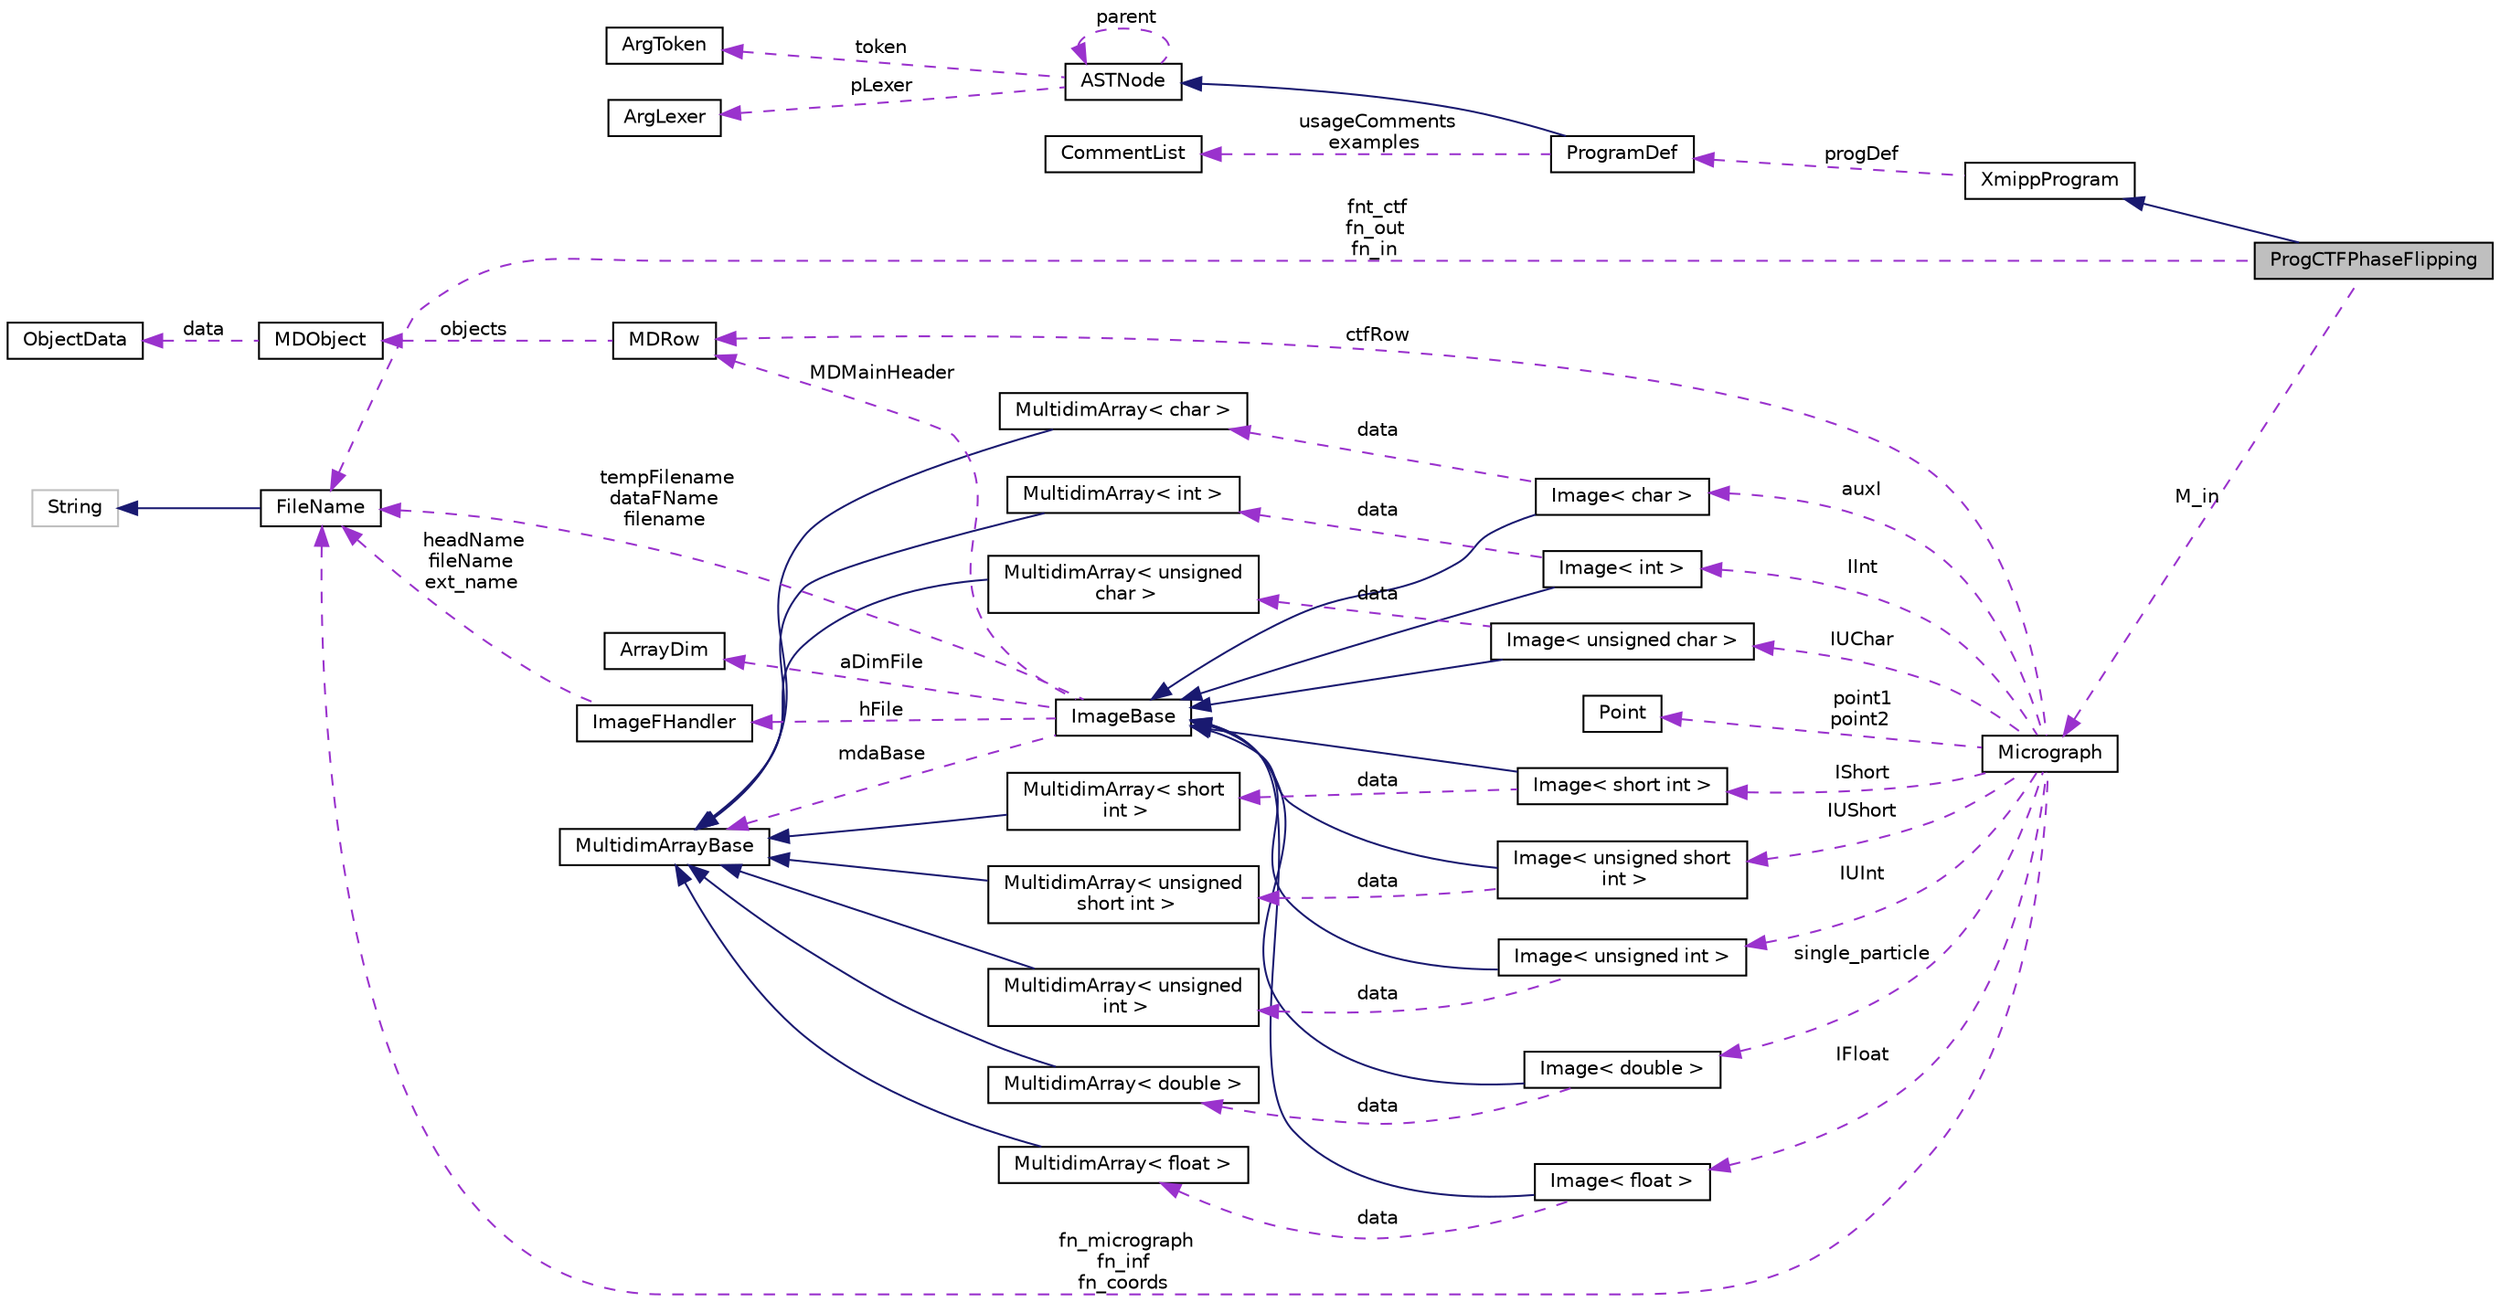 digraph "ProgCTFPhaseFlipping"
{
  edge [fontname="Helvetica",fontsize="10",labelfontname="Helvetica",labelfontsize="10"];
  node [fontname="Helvetica",fontsize="10",shape=record];
  rankdir="LR";
  Node2 [label="ProgCTFPhaseFlipping",height=0.2,width=0.4,color="black", fillcolor="grey75", style="filled", fontcolor="black"];
  Node3 -> Node2 [dir="back",color="midnightblue",fontsize="10",style="solid",fontname="Helvetica"];
  Node3 [label="XmippProgram",height=0.2,width=0.4,color="black", fillcolor="white", style="filled",URL="$classXmippProgram.html"];
  Node4 -> Node3 [dir="back",color="darkorchid3",fontsize="10",style="dashed",label=" progDef" ,fontname="Helvetica"];
  Node4 [label="ProgramDef",height=0.2,width=0.4,color="black", fillcolor="white", style="filled",URL="$classProgramDef.html"];
  Node5 -> Node4 [dir="back",color="midnightblue",fontsize="10",style="solid",fontname="Helvetica"];
  Node5 [label="ASTNode",height=0.2,width=0.4,color="black", fillcolor="white", style="filled",URL="$classASTNode.html"];
  Node6 -> Node5 [dir="back",color="darkorchid3",fontsize="10",style="dashed",label=" token" ,fontname="Helvetica"];
  Node6 [label="ArgToken",height=0.2,width=0.4,color="black", fillcolor="white", style="filled",URL="$classArgToken.html"];
  Node7 -> Node5 [dir="back",color="darkorchid3",fontsize="10",style="dashed",label=" pLexer" ,fontname="Helvetica"];
  Node7 [label="ArgLexer",height=0.2,width=0.4,color="black", fillcolor="white", style="filled",URL="$classArgLexer.html"];
  Node5 -> Node5 [dir="back",color="darkorchid3",fontsize="10",style="dashed",label=" parent" ,fontname="Helvetica"];
  Node8 -> Node4 [dir="back",color="darkorchid3",fontsize="10",style="dashed",label=" usageComments\nexamples" ,fontname="Helvetica"];
  Node8 [label="CommentList",height=0.2,width=0.4,color="black", fillcolor="white", style="filled",URL="$classCommentList.html"];
  Node9 -> Node2 [dir="back",color="darkorchid3",fontsize="10",style="dashed",label=" M_in" ,fontname="Helvetica"];
  Node9 [label="Micrograph",height=0.2,width=0.4,color="black", fillcolor="white", style="filled",URL="$classMicrograph.html"];
  Node10 -> Node9 [dir="back",color="darkorchid3",fontsize="10",style="dashed",label=" auxI" ,fontname="Helvetica"];
  Node10 [label="Image\< char \>",height=0.2,width=0.4,color="black", fillcolor="white", style="filled",URL="$classImage.html"];
  Node11 -> Node10 [dir="back",color="midnightblue",fontsize="10",style="solid",fontname="Helvetica"];
  Node11 [label="ImageBase",height=0.2,width=0.4,color="black", fillcolor="white", style="filled",URL="$classImageBase.html",tooltip="Image base class. "];
  Node12 -> Node11 [dir="back",color="darkorchid3",fontsize="10",style="dashed",label=" mdaBase" ,fontname="Helvetica"];
  Node12 [label="MultidimArrayBase",height=0.2,width=0.4,color="black", fillcolor="white", style="filled",URL="$classMultidimArrayBase.html"];
  Node13 -> Node11 [dir="back",color="darkorchid3",fontsize="10",style="dashed",label=" hFile" ,fontname="Helvetica"];
  Node13 [label="ImageFHandler",height=0.2,width=0.4,color="black", fillcolor="white", style="filled",URL="$structImageFHandler.html"];
  Node14 -> Node13 [dir="back",color="darkorchid3",fontsize="10",style="dashed",label=" headName\nfileName\next_name" ,fontname="Helvetica"];
  Node14 [label="FileName",height=0.2,width=0.4,color="black", fillcolor="white", style="filled",URL="$classFileName.html"];
  Node15 -> Node14 [dir="back",color="midnightblue",fontsize="10",style="solid",fontname="Helvetica"];
  Node15 [label="String",height=0.2,width=0.4,color="grey75", fillcolor="white", style="filled"];
  Node16 -> Node11 [dir="back",color="darkorchid3",fontsize="10",style="dashed",label=" MDMainHeader" ,fontname="Helvetica"];
  Node16 [label="MDRow",height=0.2,width=0.4,color="black", fillcolor="white", style="filled",URL="$classMDRow.html"];
  Node17 -> Node16 [dir="back",color="darkorchid3",fontsize="10",style="dashed",label=" objects" ,fontname="Helvetica"];
  Node17 [label="MDObject",height=0.2,width=0.4,color="black", fillcolor="white", style="filled",URL="$classMDObject.html"];
  Node18 -> Node17 [dir="back",color="darkorchid3",fontsize="10",style="dashed",label=" data" ,fontname="Helvetica"];
  Node18 [label="ObjectData",height=0.2,width=0.4,color="black", fillcolor="white", style="filled",URL="$unionObjectData.html"];
  Node19 -> Node11 [dir="back",color="darkorchid3",fontsize="10",style="dashed",label=" aDimFile" ,fontname="Helvetica"];
  Node19 [label="ArrayDim",height=0.2,width=0.4,color="black", fillcolor="white", style="filled",URL="$structArrayDim.html"];
  Node14 -> Node11 [dir="back",color="darkorchid3",fontsize="10",style="dashed",label=" tempFilename\ndataFName\nfilename" ,fontname="Helvetica"];
  Node20 -> Node10 [dir="back",color="darkorchid3",fontsize="10",style="dashed",label=" data" ,fontname="Helvetica"];
  Node20 [label="MultidimArray\< char \>",height=0.2,width=0.4,color="black", fillcolor="white", style="filled",URL="$classMultidimArray.html"];
  Node12 -> Node20 [dir="back",color="midnightblue",fontsize="10",style="solid",fontname="Helvetica"];
  Node21 -> Node9 [dir="back",color="darkorchid3",fontsize="10",style="dashed",label=" IFloat" ,fontname="Helvetica"];
  Node21 [label="Image\< float \>",height=0.2,width=0.4,color="black", fillcolor="white", style="filled",URL="$classImage.html"];
  Node11 -> Node21 [dir="back",color="midnightblue",fontsize="10",style="solid",fontname="Helvetica"];
  Node22 -> Node21 [dir="back",color="darkorchid3",fontsize="10",style="dashed",label=" data" ,fontname="Helvetica"];
  Node22 [label="MultidimArray\< float \>",height=0.2,width=0.4,color="black", fillcolor="white", style="filled",URL="$classMultidimArray.html"];
  Node12 -> Node22 [dir="back",color="midnightblue",fontsize="10",style="solid",fontname="Helvetica"];
  Node23 -> Node9 [dir="back",color="darkorchid3",fontsize="10",style="dashed",label=" IUInt" ,fontname="Helvetica"];
  Node23 [label="Image\< unsigned int \>",height=0.2,width=0.4,color="black", fillcolor="white", style="filled",URL="$classImage.html"];
  Node11 -> Node23 [dir="back",color="midnightblue",fontsize="10",style="solid",fontname="Helvetica"];
  Node24 -> Node23 [dir="back",color="darkorchid3",fontsize="10",style="dashed",label=" data" ,fontname="Helvetica"];
  Node24 [label="MultidimArray\< unsigned\l int \>",height=0.2,width=0.4,color="black", fillcolor="white", style="filled",URL="$classMultidimArray.html"];
  Node12 -> Node24 [dir="back",color="midnightblue",fontsize="10",style="solid",fontname="Helvetica"];
  Node25 -> Node9 [dir="back",color="darkorchid3",fontsize="10",style="dashed",label=" IUShort" ,fontname="Helvetica"];
  Node25 [label="Image\< unsigned short\l int \>",height=0.2,width=0.4,color="black", fillcolor="white", style="filled",URL="$classImage.html"];
  Node11 -> Node25 [dir="back",color="midnightblue",fontsize="10",style="solid",fontname="Helvetica"];
  Node26 -> Node25 [dir="back",color="darkorchid3",fontsize="10",style="dashed",label=" data" ,fontname="Helvetica"];
  Node26 [label="MultidimArray\< unsigned\l short int \>",height=0.2,width=0.4,color="black", fillcolor="white", style="filled",URL="$classMultidimArray.html"];
  Node12 -> Node26 [dir="back",color="midnightblue",fontsize="10",style="solid",fontname="Helvetica"];
  Node27 -> Node9 [dir="back",color="darkorchid3",fontsize="10",style="dashed",label=" single_particle" ,fontname="Helvetica"];
  Node27 [label="Image\< double \>",height=0.2,width=0.4,color="black", fillcolor="white", style="filled",URL="$classImage.html"];
  Node11 -> Node27 [dir="back",color="midnightblue",fontsize="10",style="solid",fontname="Helvetica"];
  Node28 -> Node27 [dir="back",color="darkorchid3",fontsize="10",style="dashed",label=" data" ,fontname="Helvetica"];
  Node28 [label="MultidimArray\< double \>",height=0.2,width=0.4,color="black", fillcolor="white", style="filled",URL="$classMultidimArray.html"];
  Node12 -> Node28 [dir="back",color="midnightblue",fontsize="10",style="solid",fontname="Helvetica"];
  Node29 -> Node9 [dir="back",color="darkorchid3",fontsize="10",style="dashed",label=" IShort" ,fontname="Helvetica"];
  Node29 [label="Image\< short int \>",height=0.2,width=0.4,color="black", fillcolor="white", style="filled",URL="$classImage.html"];
  Node11 -> Node29 [dir="back",color="midnightblue",fontsize="10",style="solid",fontname="Helvetica"];
  Node30 -> Node29 [dir="back",color="darkorchid3",fontsize="10",style="dashed",label=" data" ,fontname="Helvetica"];
  Node30 [label="MultidimArray\< short\l int \>",height=0.2,width=0.4,color="black", fillcolor="white", style="filled",URL="$classMultidimArray.html"];
  Node12 -> Node30 [dir="back",color="midnightblue",fontsize="10",style="solid",fontname="Helvetica"];
  Node31 -> Node9 [dir="back",color="darkorchid3",fontsize="10",style="dashed",label=" point1\npoint2" ,fontname="Helvetica"];
  Node31 [label="Point",height=0.2,width=0.4,color="black", fillcolor="white", style="filled",URL="$structPoint.html"];
  Node32 -> Node9 [dir="back",color="darkorchid3",fontsize="10",style="dashed",label=" IInt" ,fontname="Helvetica"];
  Node32 [label="Image\< int \>",height=0.2,width=0.4,color="black", fillcolor="white", style="filled",URL="$classImage.html"];
  Node11 -> Node32 [dir="back",color="midnightblue",fontsize="10",style="solid",fontname="Helvetica"];
  Node33 -> Node32 [dir="back",color="darkorchid3",fontsize="10",style="dashed",label=" data" ,fontname="Helvetica"];
  Node33 [label="MultidimArray\< int \>",height=0.2,width=0.4,color="black", fillcolor="white", style="filled",URL="$classMultidimArray.html"];
  Node12 -> Node33 [dir="back",color="midnightblue",fontsize="10",style="solid",fontname="Helvetica"];
  Node16 -> Node9 [dir="back",color="darkorchid3",fontsize="10",style="dashed",label=" ctfRow" ,fontname="Helvetica"];
  Node34 -> Node9 [dir="back",color="darkorchid3",fontsize="10",style="dashed",label=" IUChar" ,fontname="Helvetica"];
  Node34 [label="Image\< unsigned char \>",height=0.2,width=0.4,color="black", fillcolor="white", style="filled",URL="$classImage.html"];
  Node11 -> Node34 [dir="back",color="midnightblue",fontsize="10",style="solid",fontname="Helvetica"];
  Node35 -> Node34 [dir="back",color="darkorchid3",fontsize="10",style="dashed",label=" data" ,fontname="Helvetica"];
  Node35 [label="MultidimArray\< unsigned\l char \>",height=0.2,width=0.4,color="black", fillcolor="white", style="filled",URL="$classMultidimArray.html"];
  Node12 -> Node35 [dir="back",color="midnightblue",fontsize="10",style="solid",fontname="Helvetica"];
  Node14 -> Node9 [dir="back",color="darkorchid3",fontsize="10",style="dashed",label=" fn_micrograph\nfn_inf\nfn_coords" ,fontname="Helvetica"];
  Node14 -> Node2 [dir="back",color="darkorchid3",fontsize="10",style="dashed",label=" fnt_ctf\nfn_out\nfn_in" ,fontname="Helvetica"];
}
